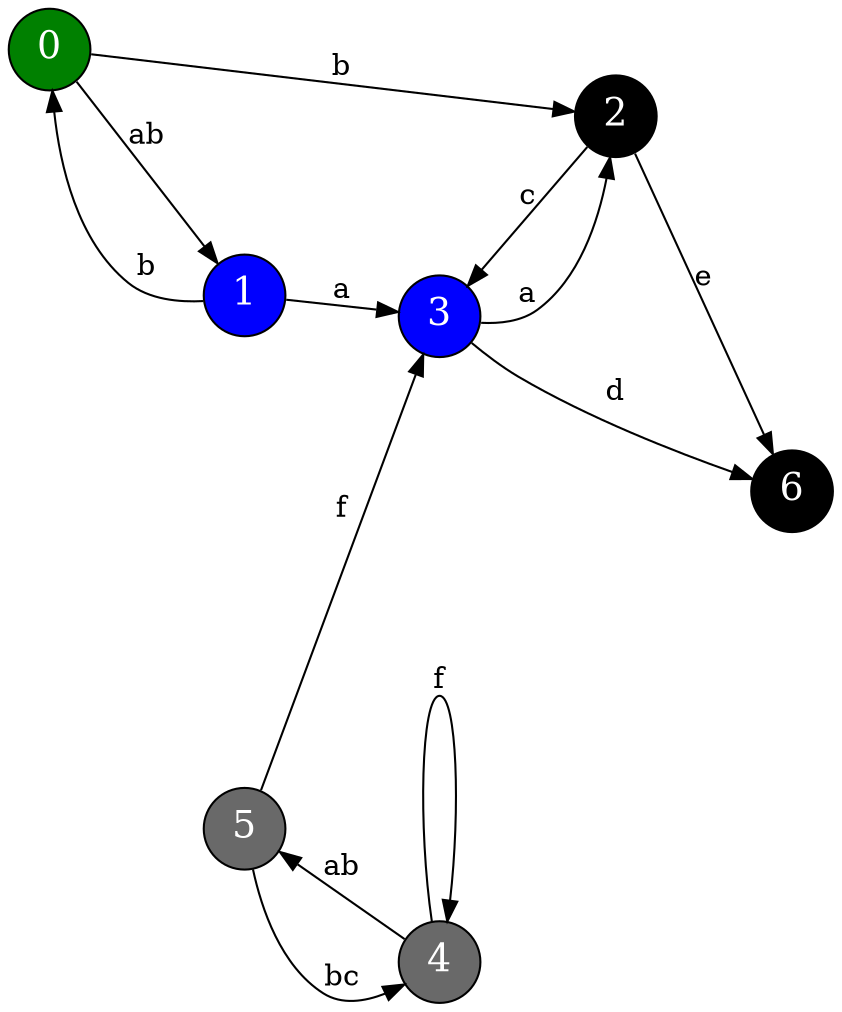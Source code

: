 digraph{
	nodesep="1.5"
	rankdir=LR
	node[shape=circle, fontsize=18 style=filled, fontcolor=white, color=black]
	0->1[label="ab"]
	0->2[label="b"]
	1->0[label="b"]
	1->3[label="a"]
	2->3[label="c"]
	3->2[label="a"]
	5->3[label="f"]
	4->5[label="ab"]
	5->4[label="bc"]
	4->4[label="f"]
	3->6[label="d"]
	2->6[label="e"]
	0[fillcolor="webgreen"]
	1[fillcolor="blue"]
	3[fillcolor="blue"]
	5[fillcolor="dimgray"]
	4[fillcolor="dimgray"]
}